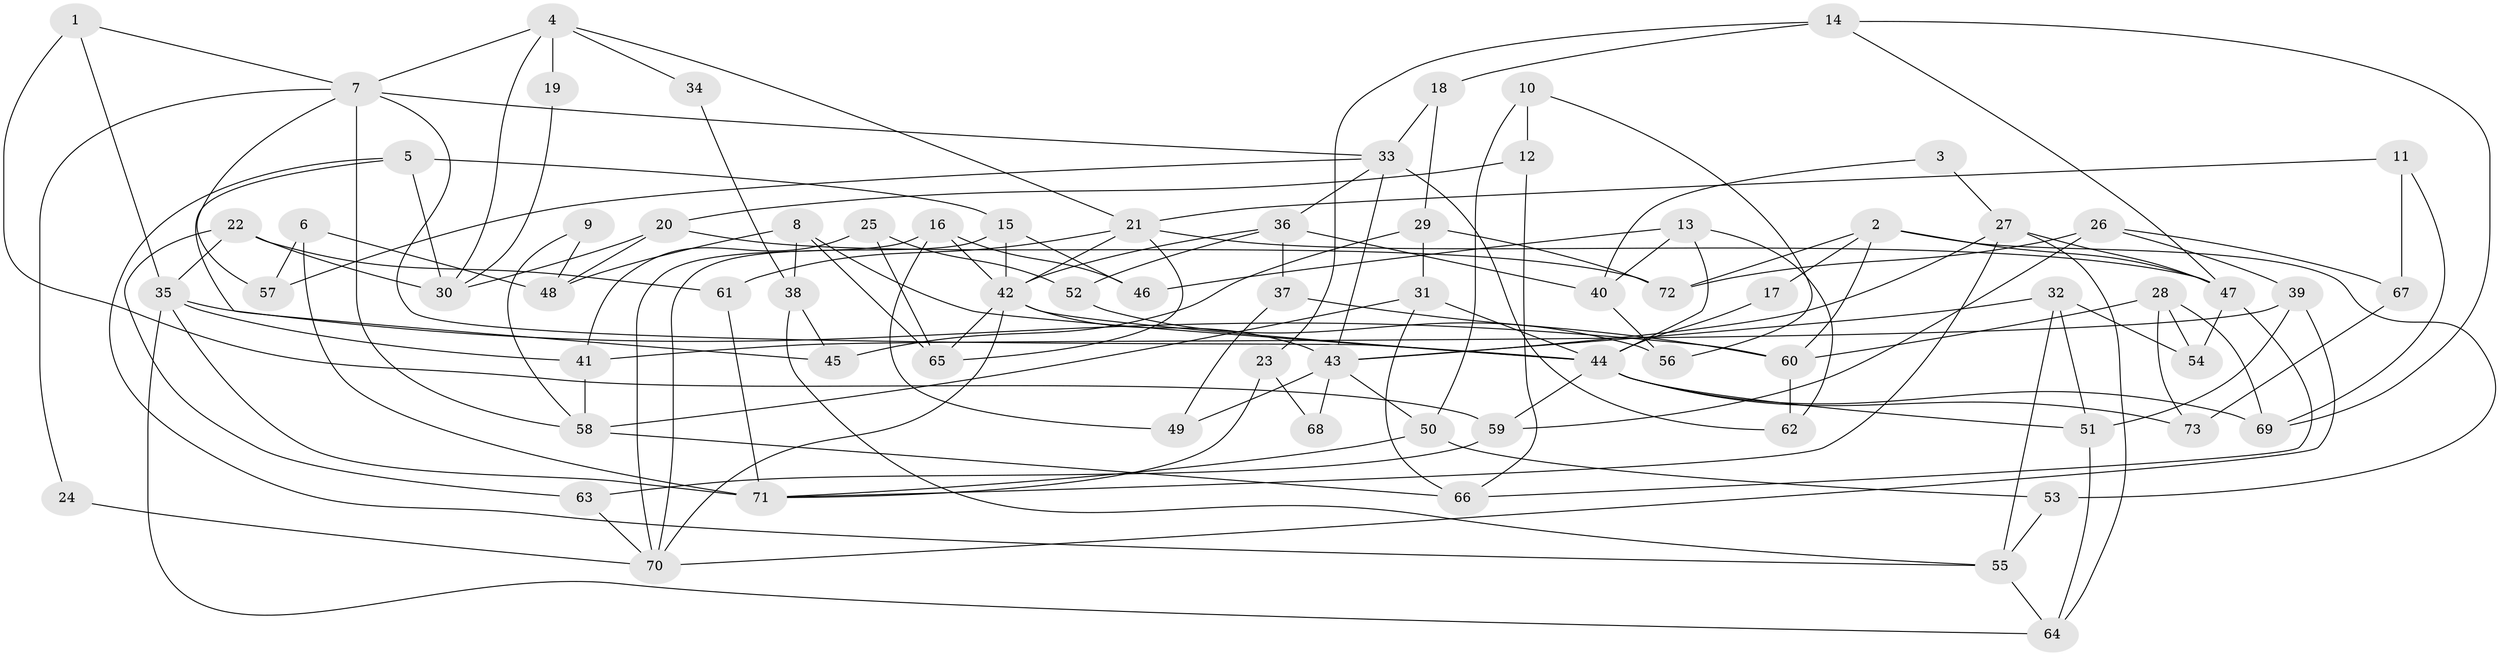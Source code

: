 // coarse degree distribution, {3: 0.20833333333333334, 8: 0.0625, 2: 0.125, 7: 0.125, 6: 0.125, 5: 0.125, 10: 0.020833333333333332, 12: 0.020833333333333332, 1: 0.020833333333333332, 4: 0.14583333333333334, 13: 0.020833333333333332}
// Generated by graph-tools (version 1.1) at 2025/41/03/06/25 10:41:56]
// undirected, 73 vertices, 146 edges
graph export_dot {
graph [start="1"]
  node [color=gray90,style=filled];
  1;
  2;
  3;
  4;
  5;
  6;
  7;
  8;
  9;
  10;
  11;
  12;
  13;
  14;
  15;
  16;
  17;
  18;
  19;
  20;
  21;
  22;
  23;
  24;
  25;
  26;
  27;
  28;
  29;
  30;
  31;
  32;
  33;
  34;
  35;
  36;
  37;
  38;
  39;
  40;
  41;
  42;
  43;
  44;
  45;
  46;
  47;
  48;
  49;
  50;
  51;
  52;
  53;
  54;
  55;
  56;
  57;
  58;
  59;
  60;
  61;
  62;
  63;
  64;
  65;
  66;
  67;
  68;
  69;
  70;
  71;
  72;
  73;
  1 -- 35;
  1 -- 59;
  1 -- 7;
  2 -- 47;
  2 -- 72;
  2 -- 17;
  2 -- 53;
  2 -- 60;
  3 -- 27;
  3 -- 40;
  4 -- 7;
  4 -- 21;
  4 -- 19;
  4 -- 30;
  4 -- 34;
  5 -- 30;
  5 -- 15;
  5 -- 45;
  5 -- 55;
  6 -- 57;
  6 -- 71;
  6 -- 48;
  7 -- 44;
  7 -- 24;
  7 -- 33;
  7 -- 57;
  7 -- 58;
  8 -- 48;
  8 -- 44;
  8 -- 38;
  8 -- 65;
  9 -- 48;
  9 -- 58;
  10 -- 56;
  10 -- 12;
  10 -- 50;
  11 -- 69;
  11 -- 21;
  11 -- 67;
  12 -- 66;
  12 -- 20;
  13 -- 62;
  13 -- 46;
  13 -- 40;
  13 -- 44;
  14 -- 69;
  14 -- 18;
  14 -- 23;
  14 -- 47;
  15 -- 70;
  15 -- 42;
  15 -- 46;
  16 -- 49;
  16 -- 42;
  16 -- 46;
  16 -- 70;
  17 -- 44;
  18 -- 33;
  18 -- 29;
  19 -- 30;
  20 -- 30;
  20 -- 72;
  20 -- 48;
  21 -- 42;
  21 -- 47;
  21 -- 61;
  21 -- 65;
  22 -- 63;
  22 -- 35;
  22 -- 30;
  22 -- 61;
  23 -- 71;
  23 -- 68;
  24 -- 70;
  25 -- 41;
  25 -- 65;
  25 -- 52;
  26 -- 67;
  26 -- 39;
  26 -- 59;
  26 -- 72;
  27 -- 64;
  27 -- 71;
  27 -- 43;
  27 -- 47;
  28 -- 54;
  28 -- 60;
  28 -- 69;
  28 -- 73;
  29 -- 45;
  29 -- 31;
  29 -- 72;
  31 -- 44;
  31 -- 66;
  31 -- 58;
  32 -- 43;
  32 -- 55;
  32 -- 51;
  32 -- 54;
  33 -- 43;
  33 -- 36;
  33 -- 57;
  33 -- 62;
  34 -- 38;
  35 -- 64;
  35 -- 71;
  35 -- 41;
  35 -- 60;
  36 -- 42;
  36 -- 37;
  36 -- 40;
  36 -- 52;
  37 -- 60;
  37 -- 49;
  38 -- 55;
  38 -- 45;
  39 -- 41;
  39 -- 70;
  39 -- 51;
  40 -- 56;
  41 -- 58;
  42 -- 44;
  42 -- 65;
  42 -- 43;
  42 -- 70;
  43 -- 49;
  43 -- 50;
  43 -- 68;
  44 -- 51;
  44 -- 59;
  44 -- 69;
  44 -- 73;
  47 -- 54;
  47 -- 66;
  50 -- 53;
  50 -- 71;
  51 -- 64;
  52 -- 56;
  53 -- 55;
  55 -- 64;
  58 -- 66;
  59 -- 63;
  60 -- 62;
  61 -- 71;
  63 -- 70;
  67 -- 73;
}

